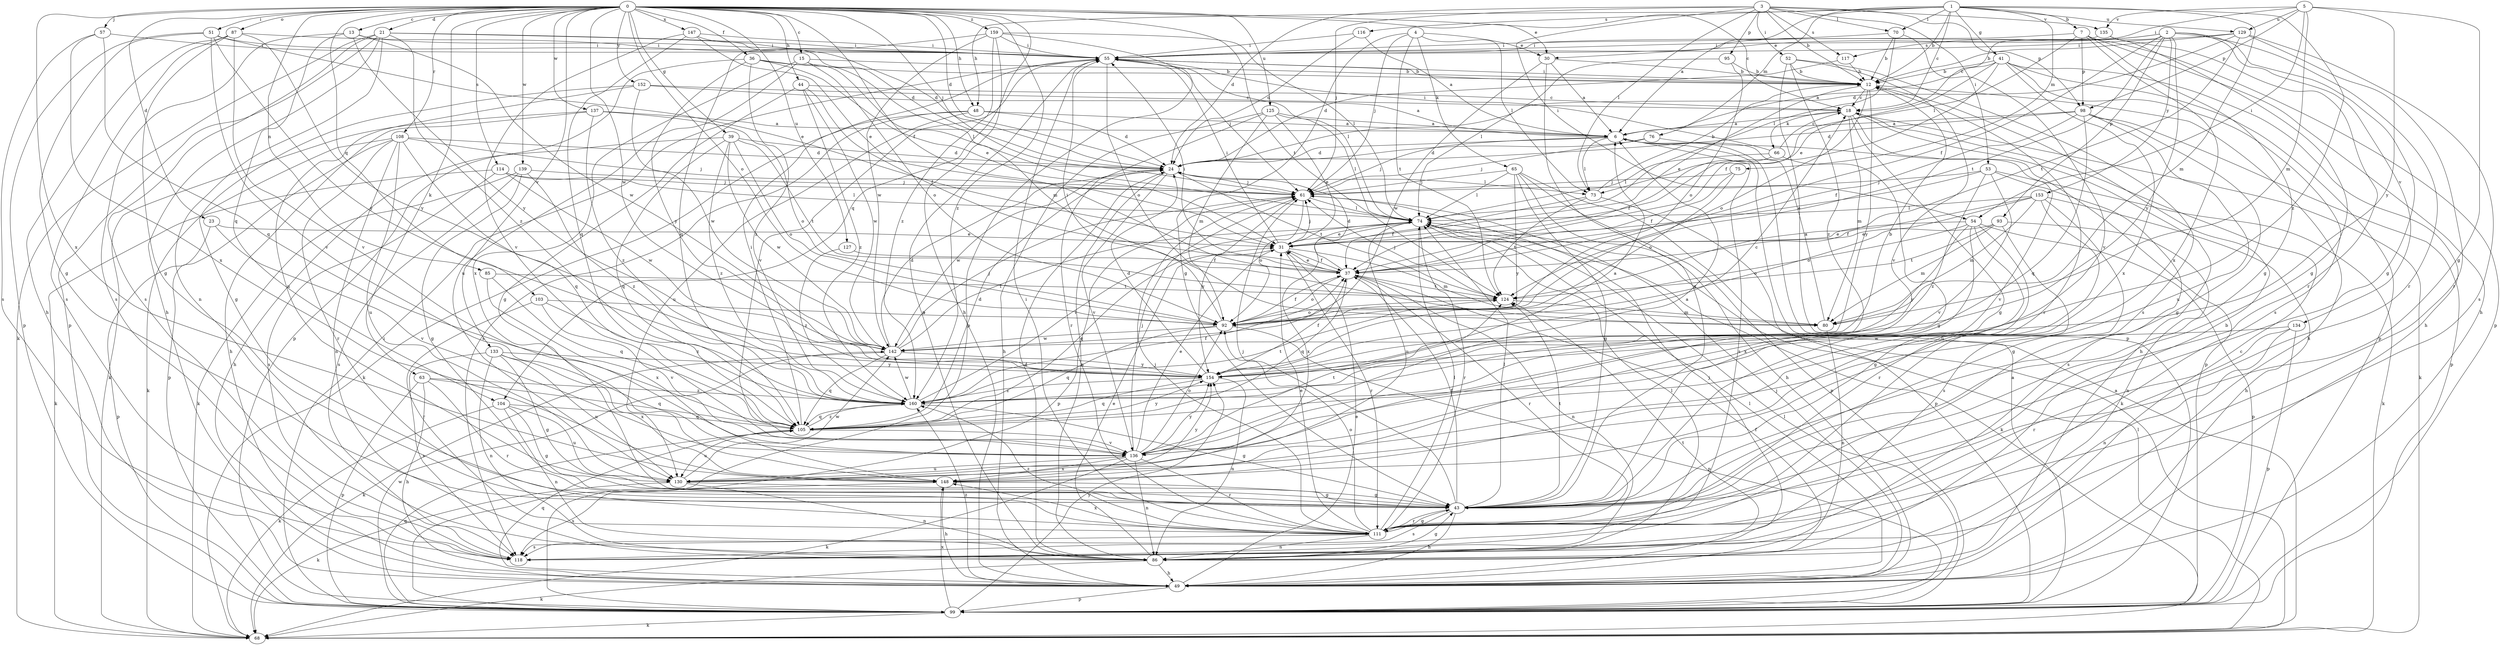 strict digraph  {
0;
1;
2;
3;
4;
5;
6;
7;
12;
13;
15;
18;
21;
23;
24;
30;
31;
36;
37;
39;
41;
43;
44;
48;
49;
51;
52;
53;
54;
55;
57;
61;
63;
65;
66;
68;
70;
73;
74;
75;
76;
80;
85;
86;
87;
92;
93;
95;
98;
99;
103;
104;
105;
108;
111;
114;
116;
117;
118;
124;
125;
127;
129;
130;
133;
134;
135;
136;
137;
139;
142;
147;
148;
152;
153;
154;
159;
160;
0 -> 13  [label=c];
0 -> 15  [label=c];
0 -> 18  [label=c];
0 -> 21  [label=d];
0 -> 23  [label=d];
0 -> 24  [label=d];
0 -> 30  [label=e];
0 -> 36  [label=f];
0 -> 37  [label=f];
0 -> 39  [label=g];
0 -> 44  [label=h];
0 -> 48  [label=h];
0 -> 51  [label=i];
0 -> 57  [label=j];
0 -> 61  [label=j];
0 -> 63  [label=k];
0 -> 85  [label=n];
0 -> 87  [label=o];
0 -> 92  [label=o];
0 -> 103  [label=q];
0 -> 104  [label=q];
0 -> 108  [label=r];
0 -> 114  [label=s];
0 -> 124  [label=t];
0 -> 125  [label=u];
0 -> 127  [label=u];
0 -> 133  [label=v];
0 -> 137  [label=w];
0 -> 139  [label=w];
0 -> 142  [label=w];
0 -> 147  [label=x];
0 -> 148  [label=x];
0 -> 152  [label=y];
0 -> 159  [label=z];
0 -> 160  [label=z];
1 -> 6  [label=a];
1 -> 7  [label=b];
1 -> 12  [label=b];
1 -> 18  [label=c];
1 -> 41  [label=g];
1 -> 48  [label=h];
1 -> 70  [label=l];
1 -> 75  [label=m];
1 -> 76  [label=m];
1 -> 80  [label=m];
1 -> 116  [label=s];
1 -> 129  [label=u];
1 -> 160  [label=z];
2 -> 18  [label=c];
2 -> 30  [label=e];
2 -> 37  [label=f];
2 -> 43  [label=g];
2 -> 93  [label=p];
2 -> 111  [label=r];
2 -> 117  [label=s];
2 -> 124  [label=t];
2 -> 134  [label=v];
2 -> 153  [label=y];
2 -> 154  [label=y];
3 -> 12  [label=b];
3 -> 24  [label=d];
3 -> 52  [label=i];
3 -> 53  [label=i];
3 -> 54  [label=i];
3 -> 61  [label=j];
3 -> 70  [label=l];
3 -> 73  [label=l];
3 -> 95  [label=p];
3 -> 98  [label=p];
3 -> 117  [label=s];
3 -> 135  [label=v];
4 -> 30  [label=e];
4 -> 43  [label=g];
4 -> 61  [label=j];
4 -> 65  [label=k];
4 -> 73  [label=l];
4 -> 124  [label=t];
5 -> 43  [label=g];
5 -> 54  [label=i];
5 -> 55  [label=i];
5 -> 80  [label=m];
5 -> 98  [label=p];
5 -> 129  [label=u];
5 -> 135  [label=v];
5 -> 154  [label=y];
6 -> 24  [label=d];
6 -> 61  [label=j];
6 -> 73  [label=l];
6 -> 118  [label=s];
7 -> 43  [label=g];
7 -> 49  [label=h];
7 -> 55  [label=i];
7 -> 73  [label=l];
7 -> 98  [label=p];
7 -> 99  [label=p];
7 -> 148  [label=x];
12 -> 18  [label=c];
12 -> 31  [label=e];
12 -> 49  [label=h];
12 -> 55  [label=i];
12 -> 92  [label=o];
12 -> 111  [label=r];
12 -> 154  [label=y];
13 -> 55  [label=i];
13 -> 104  [label=q];
13 -> 118  [label=s];
13 -> 142  [label=w];
13 -> 154  [label=y];
15 -> 12  [label=b];
15 -> 80  [label=m];
15 -> 92  [label=o];
15 -> 130  [label=u];
15 -> 148  [label=x];
18 -> 6  [label=a];
18 -> 43  [label=g];
18 -> 49  [label=h];
18 -> 66  [label=k];
18 -> 68  [label=k];
18 -> 80  [label=m];
18 -> 99  [label=p];
21 -> 24  [label=d];
21 -> 49  [label=h];
21 -> 55  [label=i];
21 -> 68  [label=k];
21 -> 86  [label=n];
21 -> 99  [label=p];
21 -> 118  [label=s];
21 -> 160  [label=z];
23 -> 31  [label=e];
23 -> 99  [label=p];
23 -> 136  [label=v];
24 -> 61  [label=j];
24 -> 73  [label=l];
24 -> 86  [label=n];
24 -> 124  [label=t];
24 -> 136  [label=v];
24 -> 142  [label=w];
30 -> 6  [label=a];
30 -> 12  [label=b];
30 -> 43  [label=g];
30 -> 142  [label=w];
31 -> 37  [label=f];
31 -> 55  [label=i];
31 -> 61  [label=j];
31 -> 80  [label=m];
31 -> 105  [label=q];
31 -> 111  [label=r];
36 -> 12  [label=b];
36 -> 31  [label=e];
36 -> 74  [label=l];
36 -> 99  [label=p];
36 -> 154  [label=y];
36 -> 160  [label=z];
37 -> 24  [label=d];
37 -> 31  [label=e];
37 -> 55  [label=i];
37 -> 86  [label=n];
37 -> 92  [label=o];
37 -> 105  [label=q];
37 -> 111  [label=r];
37 -> 124  [label=t];
39 -> 24  [label=d];
39 -> 49  [label=h];
39 -> 92  [label=o];
39 -> 105  [label=q];
39 -> 124  [label=t];
39 -> 142  [label=w];
39 -> 160  [label=z];
41 -> 6  [label=a];
41 -> 12  [label=b];
41 -> 31  [label=e];
41 -> 37  [label=f];
41 -> 49  [label=h];
41 -> 99  [label=p];
41 -> 118  [label=s];
41 -> 148  [label=x];
43 -> 37  [label=f];
43 -> 49  [label=h];
43 -> 61  [label=j];
43 -> 74  [label=l];
43 -> 111  [label=r];
43 -> 118  [label=s];
43 -> 124  [label=t];
44 -> 18  [label=c];
44 -> 37  [label=f];
44 -> 43  [label=g];
44 -> 142  [label=w];
44 -> 160  [label=z];
48 -> 6  [label=a];
48 -> 24  [label=d];
48 -> 68  [label=k];
48 -> 118  [label=s];
48 -> 130  [label=u];
49 -> 18  [label=c];
49 -> 31  [label=e];
49 -> 37  [label=f];
49 -> 61  [label=j];
49 -> 74  [label=l];
49 -> 99  [label=p];
49 -> 105  [label=q];
49 -> 124  [label=t];
49 -> 160  [label=z];
51 -> 31  [label=e];
51 -> 43  [label=g];
51 -> 55  [label=i];
51 -> 99  [label=p];
51 -> 136  [label=v];
51 -> 154  [label=y];
52 -> 12  [label=b];
52 -> 99  [label=p];
52 -> 118  [label=s];
52 -> 136  [label=v];
52 -> 160  [label=z];
53 -> 31  [label=e];
53 -> 61  [label=j];
53 -> 68  [label=k];
53 -> 118  [label=s];
53 -> 136  [label=v];
53 -> 160  [label=z];
54 -> 31  [label=e];
54 -> 43  [label=g];
54 -> 92  [label=o];
54 -> 99  [label=p];
54 -> 111  [label=r];
54 -> 148  [label=x];
54 -> 154  [label=y];
55 -> 12  [label=b];
55 -> 61  [label=j];
55 -> 74  [label=l];
55 -> 86  [label=n];
55 -> 92  [label=o];
55 -> 136  [label=v];
57 -> 55  [label=i];
57 -> 105  [label=q];
57 -> 118  [label=s];
57 -> 148  [label=x];
61 -> 74  [label=l];
61 -> 92  [label=o];
61 -> 99  [label=p];
61 -> 154  [label=y];
63 -> 49  [label=h];
63 -> 99  [label=p];
63 -> 105  [label=q];
63 -> 111  [label=r];
63 -> 160  [label=z];
65 -> 43  [label=g];
65 -> 49  [label=h];
65 -> 61  [label=j];
65 -> 68  [label=k];
65 -> 74  [label=l];
65 -> 99  [label=p];
65 -> 154  [label=y];
66 -> 18  [label=c];
66 -> 37  [label=f];
66 -> 43  [label=g];
66 -> 55  [label=i];
66 -> 74  [label=l];
68 -> 6  [label=a];
68 -> 74  [label=l];
70 -> 12  [label=b];
70 -> 55  [label=i];
70 -> 74  [label=l];
70 -> 136  [label=v];
73 -> 12  [label=b];
73 -> 37  [label=f];
73 -> 99  [label=p];
73 -> 124  [label=t];
74 -> 31  [label=e];
74 -> 68  [label=k];
74 -> 111  [label=r];
74 -> 130  [label=u];
74 -> 148  [label=x];
75 -> 37  [label=f];
75 -> 61  [label=j];
75 -> 92  [label=o];
76 -> 24  [label=d];
76 -> 61  [label=j];
76 -> 136  [label=v];
80 -> 6  [label=a];
80 -> 86  [label=n];
85 -> 105  [label=q];
85 -> 124  [label=t];
85 -> 148  [label=x];
86 -> 12  [label=b];
86 -> 24  [label=d];
86 -> 31  [label=e];
86 -> 43  [label=g];
86 -> 49  [label=h];
86 -> 61  [label=j];
86 -> 68  [label=k];
86 -> 74  [label=l];
87 -> 43  [label=g];
87 -> 49  [label=h];
87 -> 55  [label=i];
87 -> 118  [label=s];
87 -> 136  [label=v];
87 -> 154  [label=y];
92 -> 37  [label=f];
92 -> 55  [label=i];
92 -> 99  [label=p];
92 -> 105  [label=q];
92 -> 142  [label=w];
93 -> 31  [label=e];
93 -> 80  [label=m];
93 -> 86  [label=n];
93 -> 118  [label=s];
93 -> 124  [label=t];
95 -> 12  [label=b];
95 -> 74  [label=l];
95 -> 92  [label=o];
98 -> 6  [label=a];
98 -> 24  [label=d];
98 -> 37  [label=f];
98 -> 43  [label=g];
98 -> 99  [label=p];
98 -> 105  [label=q];
98 -> 130  [label=u];
99 -> 6  [label=a];
99 -> 55  [label=i];
99 -> 68  [label=k];
99 -> 74  [label=l];
99 -> 105  [label=q];
99 -> 142  [label=w];
99 -> 148  [label=x];
99 -> 154  [label=y];
103 -> 92  [label=o];
103 -> 111  [label=r];
103 -> 136  [label=v];
103 -> 160  [label=z];
104 -> 43  [label=g];
104 -> 68  [label=k];
104 -> 86  [label=n];
104 -> 105  [label=q];
104 -> 130  [label=u];
105 -> 24  [label=d];
105 -> 55  [label=i];
105 -> 130  [label=u];
105 -> 136  [label=v];
105 -> 154  [label=y];
105 -> 160  [label=z];
108 -> 24  [label=d];
108 -> 61  [label=j];
108 -> 68  [label=k];
108 -> 86  [label=n];
108 -> 99  [label=p];
108 -> 105  [label=q];
108 -> 111  [label=r];
108 -> 130  [label=u];
111 -> 31  [label=e];
111 -> 43  [label=g];
111 -> 55  [label=i];
111 -> 61  [label=j];
111 -> 74  [label=l];
111 -> 86  [label=n];
111 -> 92  [label=o];
111 -> 118  [label=s];
111 -> 148  [label=x];
111 -> 160  [label=z];
114 -> 61  [label=j];
114 -> 68  [label=k];
114 -> 74  [label=l];
114 -> 118  [label=s];
114 -> 142  [label=w];
116 -> 6  [label=a];
116 -> 24  [label=d];
116 -> 55  [label=i];
117 -> 12  [label=b];
117 -> 24  [label=d];
124 -> 61  [label=j];
124 -> 80  [label=m];
124 -> 92  [label=o];
125 -> 6  [label=a];
125 -> 31  [label=e];
125 -> 49  [label=h];
125 -> 74  [label=l];
125 -> 80  [label=m];
125 -> 111  [label=r];
127 -> 37  [label=f];
127 -> 160  [label=z];
129 -> 12  [label=b];
129 -> 24  [label=d];
129 -> 55  [label=i];
129 -> 111  [label=r];
129 -> 118  [label=s];
129 -> 124  [label=t];
130 -> 43  [label=g];
130 -> 68  [label=k];
130 -> 86  [label=n];
130 -> 142  [label=w];
130 -> 154  [label=y];
133 -> 43  [label=g];
133 -> 86  [label=n];
133 -> 118  [label=s];
133 -> 130  [label=u];
133 -> 148  [label=x];
133 -> 154  [label=y];
134 -> 86  [label=n];
134 -> 99  [label=p];
134 -> 111  [label=r];
134 -> 142  [label=w];
135 -> 43  [label=g];
135 -> 55  [label=i];
135 -> 111  [label=r];
136 -> 6  [label=a];
136 -> 31  [label=e];
136 -> 61  [label=j];
136 -> 68  [label=k];
136 -> 86  [label=n];
136 -> 92  [label=o];
136 -> 111  [label=r];
136 -> 124  [label=t];
136 -> 130  [label=u];
136 -> 148  [label=x];
136 -> 154  [label=y];
137 -> 6  [label=a];
137 -> 49  [label=h];
137 -> 68  [label=k];
137 -> 92  [label=o];
137 -> 160  [label=z];
139 -> 43  [label=g];
139 -> 61  [label=j];
139 -> 68  [label=k];
139 -> 118  [label=s];
139 -> 160  [label=z];
142 -> 24  [label=d];
142 -> 61  [label=j];
142 -> 68  [label=k];
142 -> 74  [label=l];
142 -> 105  [label=q];
142 -> 154  [label=y];
147 -> 24  [label=d];
147 -> 31  [label=e];
147 -> 55  [label=i];
147 -> 105  [label=q];
147 -> 136  [label=v];
148 -> 43  [label=g];
148 -> 49  [label=h];
148 -> 118  [label=s];
152 -> 6  [label=a];
152 -> 18  [label=c];
152 -> 43  [label=g];
152 -> 130  [label=u];
152 -> 142  [label=w];
153 -> 37  [label=f];
153 -> 43  [label=g];
153 -> 49  [label=h];
153 -> 74  [label=l];
153 -> 80  [label=m];
153 -> 92  [label=o];
153 -> 130  [label=u];
154 -> 12  [label=b];
154 -> 18  [label=c];
154 -> 24  [label=d];
154 -> 37  [label=f];
154 -> 86  [label=n];
154 -> 105  [label=q];
154 -> 160  [label=z];
159 -> 49  [label=h];
159 -> 55  [label=i];
159 -> 74  [label=l];
159 -> 99  [label=p];
159 -> 105  [label=q];
159 -> 142  [label=w];
159 -> 160  [label=z];
160 -> 6  [label=a];
160 -> 37  [label=f];
160 -> 43  [label=g];
160 -> 74  [label=l];
160 -> 105  [label=q];
160 -> 124  [label=t];
160 -> 142  [label=w];
}
